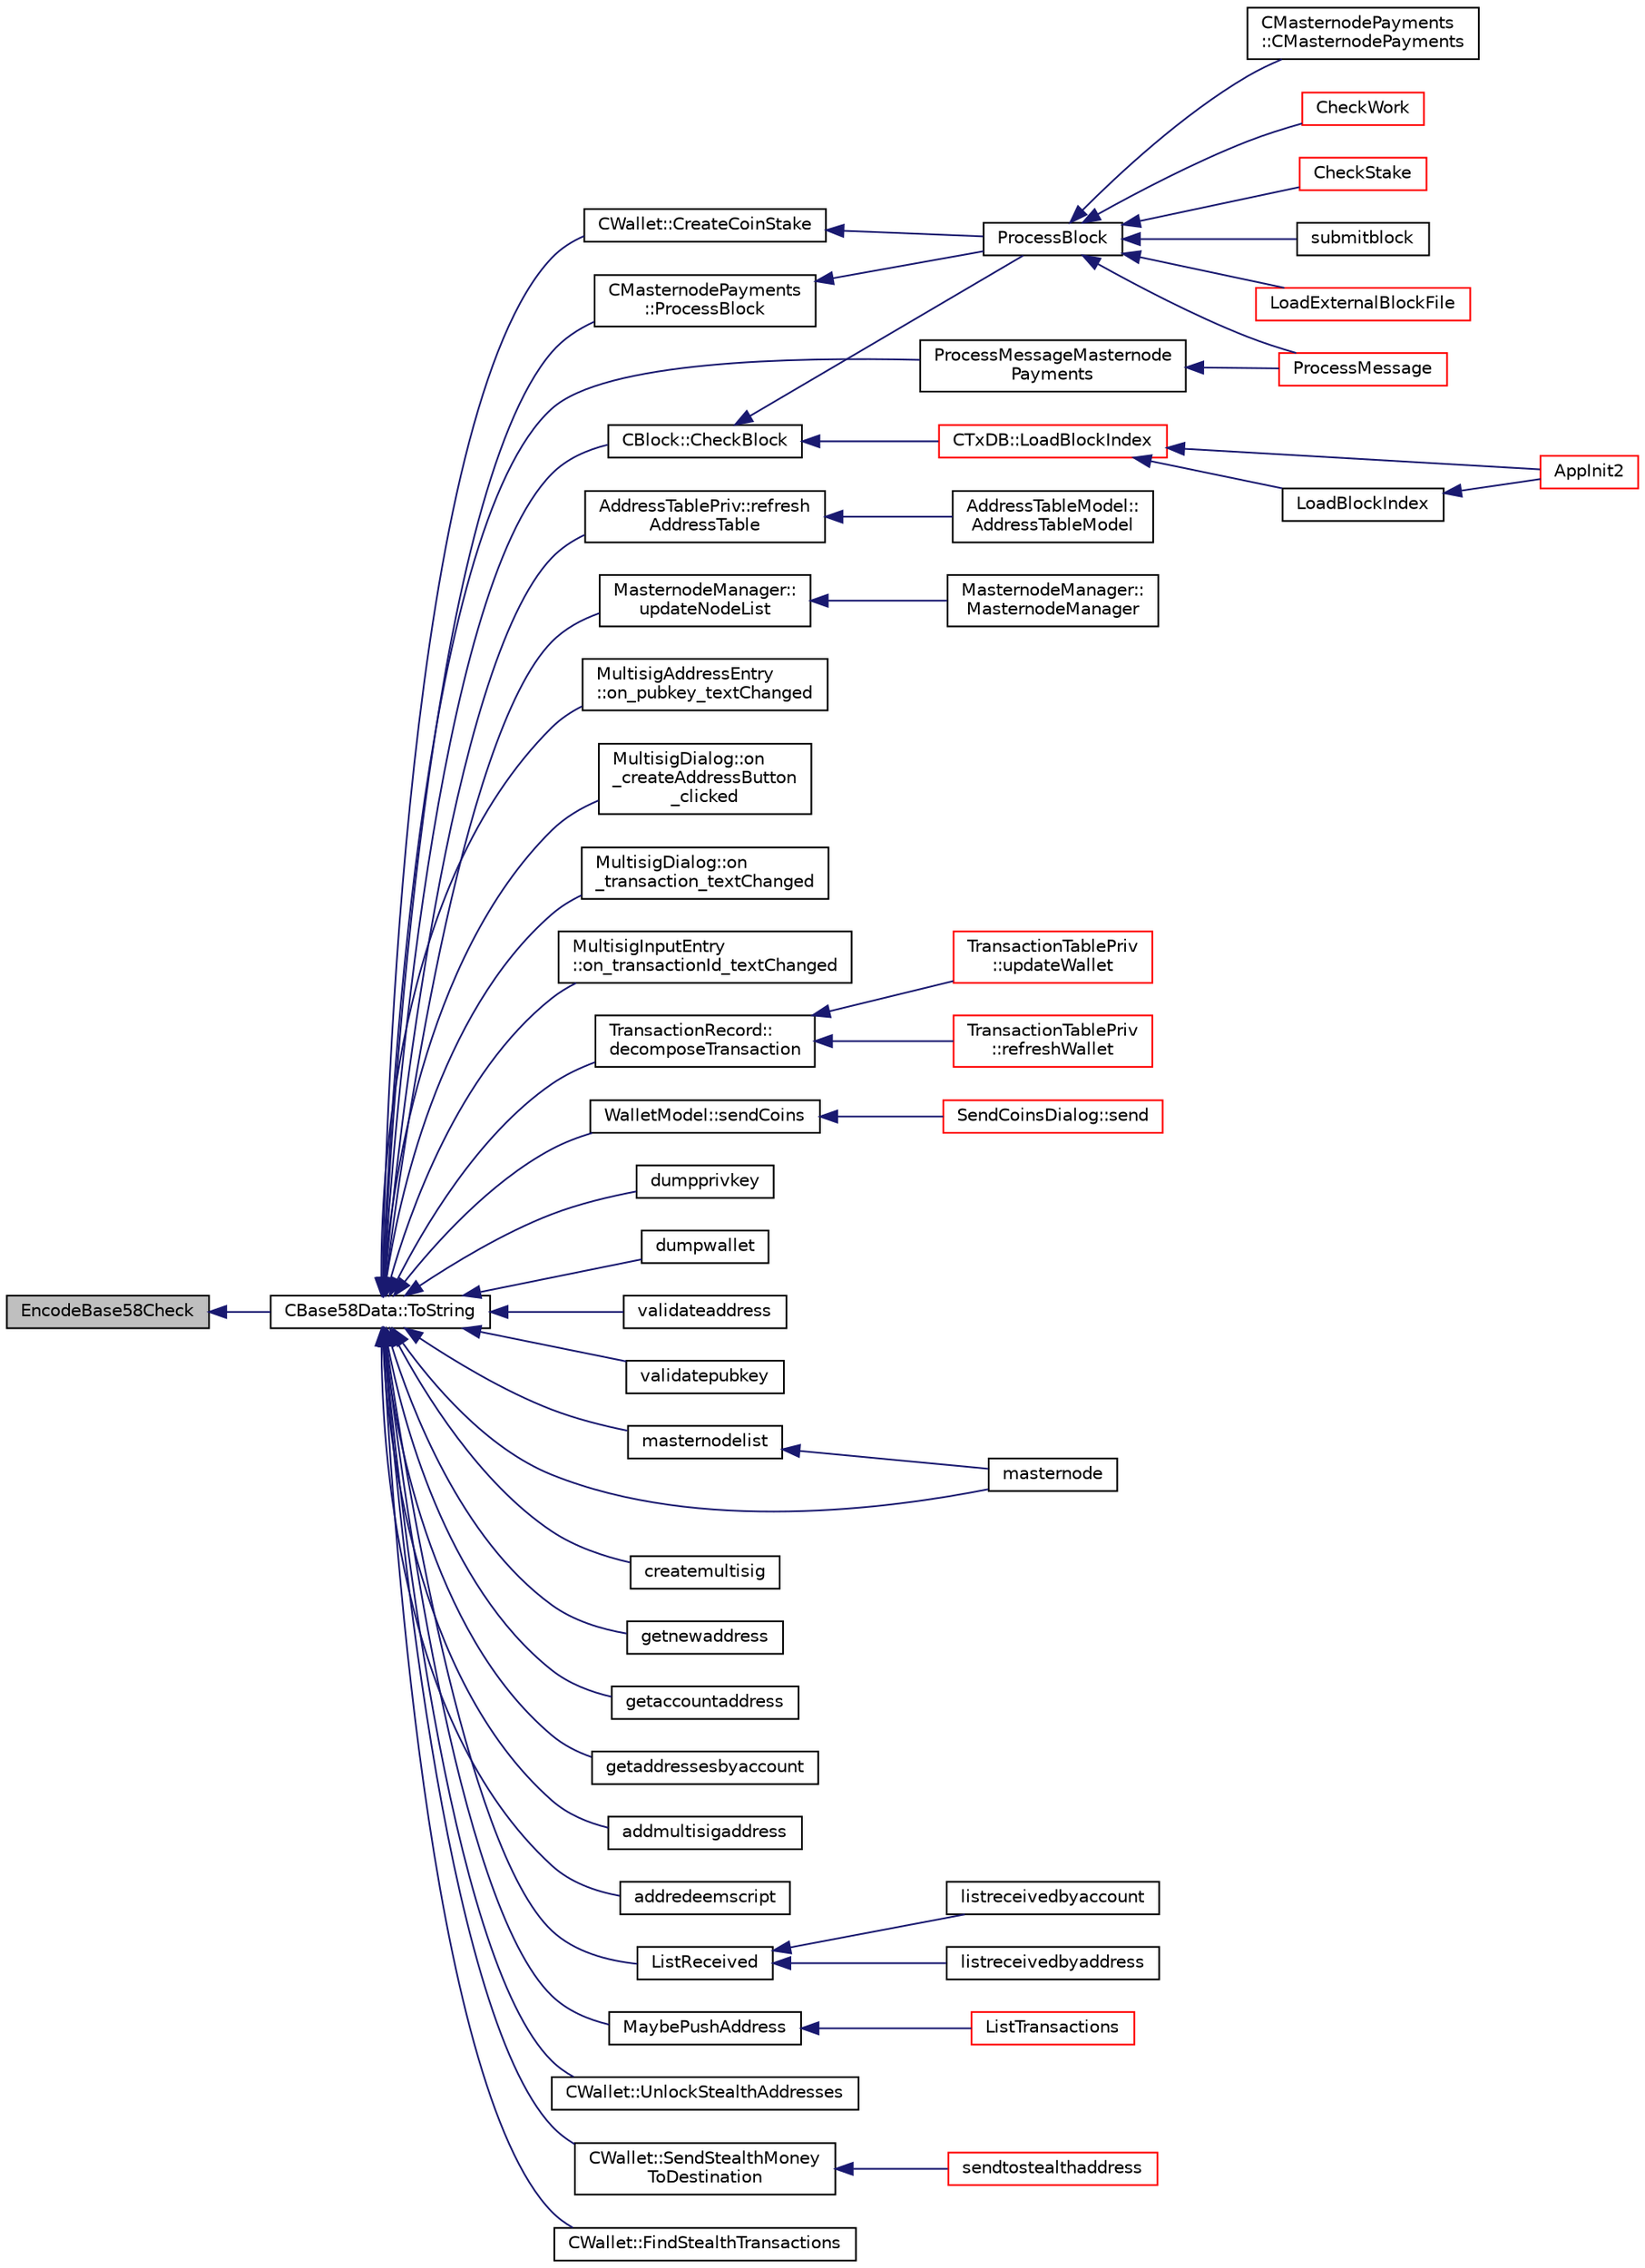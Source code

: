 digraph "EncodeBase58Check"
{
  edge [fontname="Helvetica",fontsize="10",labelfontname="Helvetica",labelfontsize="10"];
  node [fontname="Helvetica",fontsize="10",shape=record];
  rankdir="LR";
  Node349 [label="EncodeBase58Check",height=0.2,width=0.4,color="black", fillcolor="grey75", style="filled", fontcolor="black"];
  Node349 -> Node350 [dir="back",color="midnightblue",fontsize="10",style="solid",fontname="Helvetica"];
  Node350 [label="CBase58Data::ToString",height=0.2,width=0.4,color="black", fillcolor="white", style="filled",URL="$d2/d08/class_c_base58_data.html#a7dc91af403ca02694b3247b15604e220"];
  Node350 -> Node351 [dir="back",color="midnightblue",fontsize="10",style="solid",fontname="Helvetica"];
  Node351 [label="CBlock::CheckBlock",height=0.2,width=0.4,color="black", fillcolor="white", style="filled",URL="$d3/d51/class_c_block.html#a423d19b5a2bf03e26cd412976df3ab20"];
  Node351 -> Node352 [dir="back",color="midnightblue",fontsize="10",style="solid",fontname="Helvetica"];
  Node352 [label="ProcessBlock",height=0.2,width=0.4,color="black", fillcolor="white", style="filled",URL="$d4/dbf/main_8h.html#a7c8a7be3439bb5e1e40548a332a3cf29"];
  Node352 -> Node353 [dir="back",color="midnightblue",fontsize="10",style="solid",fontname="Helvetica"];
  Node353 [label="LoadExternalBlockFile",height=0.2,width=0.4,color="red", fillcolor="white", style="filled",URL="$df/d0a/main_8cpp.html#afbdbbb5a1b376748e5460cbcf644a9af"];
  Node352 -> Node359 [dir="back",color="midnightblue",fontsize="10",style="solid",fontname="Helvetica"];
  Node359 [label="ProcessMessage",height=0.2,width=0.4,color="red", fillcolor="white", style="filled",URL="$df/d0a/main_8cpp.html#a8ba92b1a4bce3c835e887a9073d17d8e"];
  Node352 -> Node370 [dir="back",color="midnightblue",fontsize="10",style="solid",fontname="Helvetica"];
  Node370 [label="CMasternodePayments\l::CMasternodePayments",height=0.2,width=0.4,color="black", fillcolor="white", style="filled",URL="$dc/d9a/class_c_masternode_payments.html#a4b9454f265a927528c881716e7649973"];
  Node352 -> Node371 [dir="back",color="midnightblue",fontsize="10",style="solid",fontname="Helvetica"];
  Node371 [label="CheckWork",height=0.2,width=0.4,color="red", fillcolor="white", style="filled",URL="$de/d13/miner_8h.html#aadd8a05aa6d8fae1c0f4daa5e971a12a",tooltip="Check mined proof-of-work block. "];
  Node352 -> Node374 [dir="back",color="midnightblue",fontsize="10",style="solid",fontname="Helvetica"];
  Node374 [label="CheckStake",height=0.2,width=0.4,color="red", fillcolor="white", style="filled",URL="$de/d13/miner_8h.html#a68be4bcfa03b86095641eac5ca996fed",tooltip="Check mined proof-of-stake block. "];
  Node352 -> Node376 [dir="back",color="midnightblue",fontsize="10",style="solid",fontname="Helvetica"];
  Node376 [label="submitblock",height=0.2,width=0.4,color="black", fillcolor="white", style="filled",URL="$d4/ddd/rpcmining_8cpp.html#a6fc1aa077add8cb1c74207056616134d"];
  Node351 -> Node377 [dir="back",color="midnightblue",fontsize="10",style="solid",fontname="Helvetica"];
  Node377 [label="CTxDB::LoadBlockIndex",height=0.2,width=0.4,color="red", fillcolor="white", style="filled",URL="$d9/d8d/class_c_tx_d_b.html#abcb9df0821d996f811f6604b452a26a0"];
  Node377 -> Node355 [dir="back",color="midnightblue",fontsize="10",style="solid",fontname="Helvetica"];
  Node355 [label="AppInit2",height=0.2,width=0.4,color="red", fillcolor="white", style="filled",URL="$d8/dc0/init_8h.html#a1a4c1bfbf6ba1db77e988b89b9cadfd3",tooltip="Initialize ion. "];
  Node377 -> Node378 [dir="back",color="midnightblue",fontsize="10",style="solid",fontname="Helvetica"];
  Node378 [label="LoadBlockIndex",height=0.2,width=0.4,color="black", fillcolor="white", style="filled",URL="$d4/dbf/main_8h.html#a367f303d34b8a5501ac4d77bebab578c"];
  Node378 -> Node355 [dir="back",color="midnightblue",fontsize="10",style="solid",fontname="Helvetica"];
  Node350 -> Node380 [dir="back",color="midnightblue",fontsize="10",style="solid",fontname="Helvetica"];
  Node380 [label="ProcessMessageMasternode\lPayments",height=0.2,width=0.4,color="black", fillcolor="white", style="filled",URL="$dc/d20/masternode-payments_8h.html#a8c28fb440d8031543d1de309e34c40f2"];
  Node380 -> Node359 [dir="back",color="midnightblue",fontsize="10",style="solid",fontname="Helvetica"];
  Node350 -> Node381 [dir="back",color="midnightblue",fontsize="10",style="solid",fontname="Helvetica"];
  Node381 [label="CMasternodePayments\l::ProcessBlock",height=0.2,width=0.4,color="black", fillcolor="white", style="filled",URL="$dc/d9a/class_c_masternode_payments.html#aa23dfbc148f10f601e9771bfcffea441"];
  Node381 -> Node352 [dir="back",color="midnightblue",fontsize="10",style="solid",fontname="Helvetica"];
  Node350 -> Node382 [dir="back",color="midnightblue",fontsize="10",style="solid",fontname="Helvetica"];
  Node382 [label="AddressTablePriv::refresh\lAddressTable",height=0.2,width=0.4,color="black", fillcolor="white", style="filled",URL="$de/dba/class_address_table_priv.html#af093c98444e8f734e08cfc2ce5b9b116"];
  Node382 -> Node383 [dir="back",color="midnightblue",fontsize="10",style="solid",fontname="Helvetica"];
  Node383 [label="AddressTableModel::\lAddressTableModel",height=0.2,width=0.4,color="black", fillcolor="white", style="filled",URL="$d9/ded/class_address_table_model.html#a273787011f7e387cc68b8282539fb9ef"];
  Node350 -> Node365 [dir="back",color="midnightblue",fontsize="10",style="solid",fontname="Helvetica"];
  Node365 [label="MasternodeManager::\lupdateNodeList",height=0.2,width=0.4,color="black", fillcolor="white", style="filled",URL="$d9/d70/class_masternode_manager.html#a5485a8bd6ccf673027165cc1207dfae9"];
  Node365 -> Node366 [dir="back",color="midnightblue",fontsize="10",style="solid",fontname="Helvetica"];
  Node366 [label="MasternodeManager::\lMasternodeManager",height=0.2,width=0.4,color="black", fillcolor="white", style="filled",URL="$d9/d70/class_masternode_manager.html#ad18cb99065e056e6b791e2356de826bf"];
  Node350 -> Node384 [dir="back",color="midnightblue",fontsize="10",style="solid",fontname="Helvetica"];
  Node384 [label="MultisigAddressEntry\l::on_pubkey_textChanged",height=0.2,width=0.4,color="black", fillcolor="white", style="filled",URL="$da/d39/class_multisig_address_entry.html#addaaabad7c692f4be0255d3969ccb6c0"];
  Node350 -> Node385 [dir="back",color="midnightblue",fontsize="10",style="solid",fontname="Helvetica"];
  Node385 [label="MultisigDialog::on\l_createAddressButton\l_clicked",height=0.2,width=0.4,color="black", fillcolor="white", style="filled",URL="$d4/df4/class_multisig_dialog.html#a99a1605980d9bf0a4c2426ead61aa15a"];
  Node350 -> Node386 [dir="back",color="midnightblue",fontsize="10",style="solid",fontname="Helvetica"];
  Node386 [label="MultisigDialog::on\l_transaction_textChanged",height=0.2,width=0.4,color="black", fillcolor="white", style="filled",URL="$d4/df4/class_multisig_dialog.html#a2412fa91c5e7ef51c229aa36388c0960"];
  Node350 -> Node387 [dir="back",color="midnightblue",fontsize="10",style="solid",fontname="Helvetica"];
  Node387 [label="MultisigInputEntry\l::on_transactionId_textChanged",height=0.2,width=0.4,color="black", fillcolor="white", style="filled",URL="$d9/d3d/class_multisig_input_entry.html#a1cb42a240e71f999f06fbf7e4ffbc982"];
  Node350 -> Node388 [dir="back",color="midnightblue",fontsize="10",style="solid",fontname="Helvetica"];
  Node388 [label="TransactionRecord::\ldecomposeTransaction",height=0.2,width=0.4,color="black", fillcolor="white", style="filled",URL="$d1/da7/class_transaction_record.html#a9f5db4465fa5fdcc3f9af525096bcdb9"];
  Node388 -> Node389 [dir="back",color="midnightblue",fontsize="10",style="solid",fontname="Helvetica"];
  Node389 [label="TransactionTablePriv\l::refreshWallet",height=0.2,width=0.4,color="red", fillcolor="white", style="filled",URL="$d2/ddb/class_transaction_table_priv.html#a1f81da5d7cfb2aac03a5e18e6bc91792"];
  Node388 -> Node391 [dir="back",color="midnightblue",fontsize="10",style="solid",fontname="Helvetica"];
  Node391 [label="TransactionTablePriv\l::updateWallet",height=0.2,width=0.4,color="red", fillcolor="white", style="filled",URL="$d2/ddb/class_transaction_table_priv.html#a5a8454ce91251c4d9eb927bf2850745c"];
  Node350 -> Node393 [dir="back",color="midnightblue",fontsize="10",style="solid",fontname="Helvetica"];
  Node393 [label="WalletModel::sendCoins",height=0.2,width=0.4,color="black", fillcolor="white", style="filled",URL="$d4/d27/class_wallet_model.html#a053fb3ff2b8b0347f83e6bb591126746"];
  Node393 -> Node394 [dir="back",color="midnightblue",fontsize="10",style="solid",fontname="Helvetica"];
  Node394 [label="SendCoinsDialog::send",height=0.2,width=0.4,color="red", fillcolor="white", style="filled",URL="$d6/de6/class_send_coins_dialog.html#afd8d436a16ea7dba1276e8fdfdc8b2d3"];
  Node350 -> Node396 [dir="back",color="midnightblue",fontsize="10",style="solid",fontname="Helvetica"];
  Node396 [label="dumpprivkey",height=0.2,width=0.4,color="black", fillcolor="white", style="filled",URL="$dc/dbf/rpcdump_8cpp.html#a4010fb238298e15c540d3e5ecd60f858"];
  Node350 -> Node397 [dir="back",color="midnightblue",fontsize="10",style="solid",fontname="Helvetica"];
  Node397 [label="dumpwallet",height=0.2,width=0.4,color="black", fillcolor="white", style="filled",URL="$dc/dbf/rpcdump_8cpp.html#a831ddf746d4f2500ba6f6c07f63445cd"];
  Node350 -> Node398 [dir="back",color="midnightblue",fontsize="10",style="solid",fontname="Helvetica"];
  Node398 [label="validateaddress",height=0.2,width=0.4,color="black", fillcolor="white", style="filled",URL="$db/d48/rpcmisc_8cpp.html#aea4124dcc1390de557db6128da0697f4"];
  Node350 -> Node399 [dir="back",color="midnightblue",fontsize="10",style="solid",fontname="Helvetica"];
  Node399 [label="validatepubkey",height=0.2,width=0.4,color="black", fillcolor="white", style="filled",URL="$db/d48/rpcmisc_8cpp.html#a32620752527477f4bac811a7db5ab35b"];
  Node350 -> Node369 [dir="back",color="midnightblue",fontsize="10",style="solid",fontname="Helvetica"];
  Node369 [label="masternode",height=0.2,width=0.4,color="black", fillcolor="white", style="filled",URL="$d5/d6b/rpcstashedsend_8cpp.html#a30609e443aeb47c29ed0878d16b1b5e1"];
  Node350 -> Node368 [dir="back",color="midnightblue",fontsize="10",style="solid",fontname="Helvetica"];
  Node368 [label="masternodelist",height=0.2,width=0.4,color="black", fillcolor="white", style="filled",URL="$d5/d6b/rpcstashedsend_8cpp.html#a3a7ed7e37f21eb2912afc6e776f7236c"];
  Node368 -> Node369 [dir="back",color="midnightblue",fontsize="10",style="solid",fontname="Helvetica"];
  Node350 -> Node400 [dir="back",color="midnightblue",fontsize="10",style="solid",fontname="Helvetica"];
  Node400 [label="createmultisig",height=0.2,width=0.4,color="black", fillcolor="white", style="filled",URL="$df/d1d/rpcwallet_8cpp.html#a10f145bcadd06025abb3b065e2fa7a84"];
  Node350 -> Node401 [dir="back",color="midnightblue",fontsize="10",style="solid",fontname="Helvetica"];
  Node401 [label="getnewaddress",height=0.2,width=0.4,color="black", fillcolor="white", style="filled",URL="$df/d1d/rpcwallet_8cpp.html#aead824d845d670fbd8f187ebd4f9a535"];
  Node350 -> Node402 [dir="back",color="midnightblue",fontsize="10",style="solid",fontname="Helvetica"];
  Node402 [label="getaccountaddress",height=0.2,width=0.4,color="black", fillcolor="white", style="filled",URL="$df/d1d/rpcwallet_8cpp.html#a92145bcb3cfb45eb47dca18f1c94c434"];
  Node350 -> Node403 [dir="back",color="midnightblue",fontsize="10",style="solid",fontname="Helvetica"];
  Node403 [label="getaddressesbyaccount",height=0.2,width=0.4,color="black", fillcolor="white", style="filled",URL="$df/d1d/rpcwallet_8cpp.html#af7f6462458033e5fcd024bc4fecf2da8"];
  Node350 -> Node404 [dir="back",color="midnightblue",fontsize="10",style="solid",fontname="Helvetica"];
  Node404 [label="addmultisigaddress",height=0.2,width=0.4,color="black", fillcolor="white", style="filled",URL="$df/d1d/rpcwallet_8cpp.html#a01e8a83cbd4209f10c71719383d7ca2d"];
  Node350 -> Node405 [dir="back",color="midnightblue",fontsize="10",style="solid",fontname="Helvetica"];
  Node405 [label="addredeemscript",height=0.2,width=0.4,color="black", fillcolor="white", style="filled",URL="$df/d1d/rpcwallet_8cpp.html#a6bdf3775b3749a2b216576b62af4f801"];
  Node350 -> Node406 [dir="back",color="midnightblue",fontsize="10",style="solid",fontname="Helvetica"];
  Node406 [label="ListReceived",height=0.2,width=0.4,color="black", fillcolor="white", style="filled",URL="$df/d1d/rpcwallet_8cpp.html#a0cc958f67a8d6d0002cb4fee19eddb5c"];
  Node406 -> Node407 [dir="back",color="midnightblue",fontsize="10",style="solid",fontname="Helvetica"];
  Node407 [label="listreceivedbyaddress",height=0.2,width=0.4,color="black", fillcolor="white", style="filled",URL="$df/d1d/rpcwallet_8cpp.html#a34b36ceb4a7e36e0dab24cf675c49da5"];
  Node406 -> Node408 [dir="back",color="midnightblue",fontsize="10",style="solid",fontname="Helvetica"];
  Node408 [label="listreceivedbyaccount",height=0.2,width=0.4,color="black", fillcolor="white", style="filled",URL="$df/d1d/rpcwallet_8cpp.html#ab7e240a25a3d2d30ffb65bdfdfa082eb"];
  Node350 -> Node409 [dir="back",color="midnightblue",fontsize="10",style="solid",fontname="Helvetica"];
  Node409 [label="MaybePushAddress",height=0.2,width=0.4,color="black", fillcolor="white", style="filled",URL="$df/d1d/rpcwallet_8cpp.html#a258c7a3dbf3fbf80ce4ab8c51d6842db"];
  Node409 -> Node410 [dir="back",color="midnightblue",fontsize="10",style="solid",fontname="Helvetica"];
  Node410 [label="ListTransactions",height=0.2,width=0.4,color="red", fillcolor="white", style="filled",URL="$df/d1d/rpcwallet_8cpp.html#a460d931e7f098979bea783409c971d53"];
  Node350 -> Node414 [dir="back",color="midnightblue",fontsize="10",style="solid",fontname="Helvetica"];
  Node414 [label="CWallet::UnlockStealthAddresses",height=0.2,width=0.4,color="black", fillcolor="white", style="filled",URL="$d2/de5/class_c_wallet.html#ac45af0632ea59c56295d3158b7387f33"];
  Node350 -> Node415 [dir="back",color="midnightblue",fontsize="10",style="solid",fontname="Helvetica"];
  Node415 [label="CWallet::SendStealthMoney\lToDestination",height=0.2,width=0.4,color="black", fillcolor="white", style="filled",URL="$d2/de5/class_c_wallet.html#afce932bf3aa678046ab75eccff004858"];
  Node415 -> Node416 [dir="back",color="midnightblue",fontsize="10",style="solid",fontname="Helvetica"];
  Node416 [label="sendtostealthaddress",height=0.2,width=0.4,color="red", fillcolor="white", style="filled",URL="$df/d1d/rpcwallet_8cpp.html#ad901105908c7eea072067a49643a906e"];
  Node350 -> Node418 [dir="back",color="midnightblue",fontsize="10",style="solid",fontname="Helvetica"];
  Node418 [label="CWallet::FindStealthTransactions",height=0.2,width=0.4,color="black", fillcolor="white", style="filled",URL="$d2/de5/class_c_wallet.html#a5d0e2025dc7a87a0406be272b80509ee"];
  Node350 -> Node419 [dir="back",color="midnightblue",fontsize="10",style="solid",fontname="Helvetica"];
  Node419 [label="CWallet::CreateCoinStake",height=0.2,width=0.4,color="black", fillcolor="white", style="filled",URL="$d2/de5/class_c_wallet.html#a644df129468440aa36f49ca3716a3c19"];
  Node419 -> Node352 [dir="back",color="midnightblue",fontsize="10",style="solid",fontname="Helvetica"];
}
